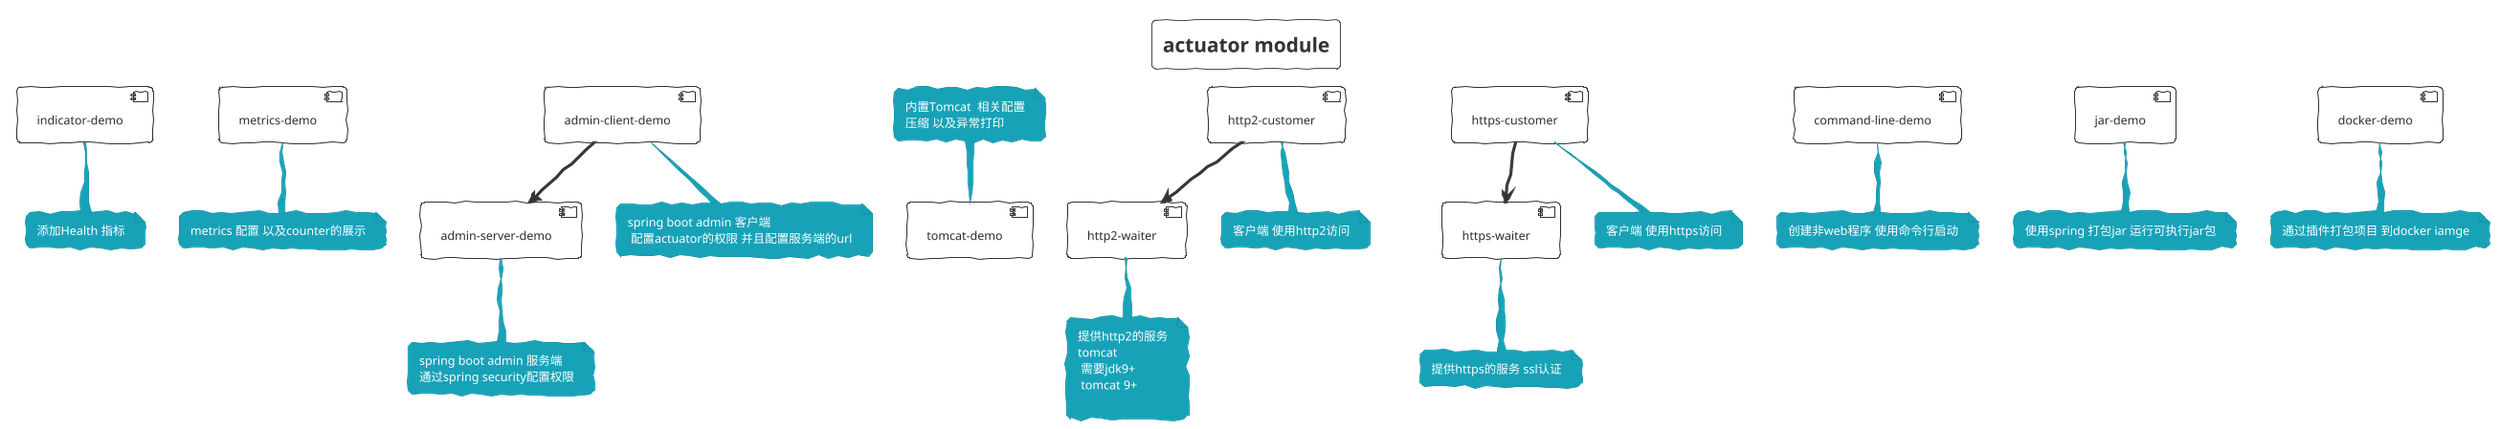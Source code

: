 @startuml ACTUATOR_MODULE
!theme sketchy-outline
title actuator module
[indicator-demo] as id
[metrics-demo] as md
[admin-server-demo] as asd
[admin-client-demo] as acd
[tomcat-demo] as td

[http2-customer] as hhc
[http2-waiter] as hhw

[https-customer] as hhcs
[https-waiter] as hhws
[command-line-demo] as cld
[jar-demo] as jdd

[docker-demo] as dd
note bottom of id
    添加Health 指标
end note

note bottom of md
  metrics 配置 以及counter的展示
end note
note bottom of asd
 spring boot admin 服务端
 通过spring security配置权限
end note
note bottom of acd
spring boot admin 客户端
 配置actuator的权限 并且配置服务端的url
end note
acd -->asd
note top of td
内置Tomcat  相关配置
压缩 以及异常打印
end note

note bottom of hhc
客户端 使用http2访问
end note

note bottom of hhw
提供http2的服务
tomcat
 需要jdk9+  
 tomcat 9+

end note
hhc-->hhw

note bottom of hhcs
客户端 使用https访问
end note

note bottom of hhws
提供https的服务 ssl认证
end note
hhcs-->hhws
note bottom of cld
创建非web程序 使用命令行启动
end note
note bottom of jdd
使用spring 打包jar 运行可执行jar包
end note

note bottom of dd
通过插件打包项目 到docker iamge
end note

@enduml
